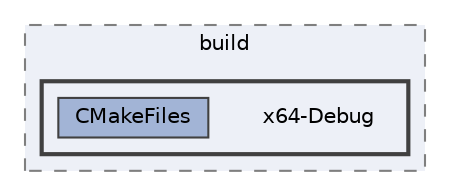 digraph "E:/Code/Skola/Su/CProg/CProg-Project/out/build/x64-Debug"
{
 // LATEX_PDF_SIZE
  bgcolor="transparent";
  edge [fontname=Helvetica,fontsize=10,labelfontname=Helvetica,labelfontsize=10];
  node [fontname=Helvetica,fontsize=10,shape=box,height=0.2,width=0.4];
  compound=true
  subgraph clusterdir_26e161bd706b689737ea0ef524ddc480 {
    graph [ bgcolor="#edf0f7", pencolor="grey50", label="build", fontname=Helvetica,fontsize=10 style="filled,dashed", URL="dir_26e161bd706b689737ea0ef524ddc480.html",tooltip=""]
  subgraph clusterdir_e3da2e21cd04b3876441f71203b18d9f {
    graph [ bgcolor="#edf0f7", pencolor="grey25", label="", fontname=Helvetica,fontsize=10 style="filled,bold", URL="dir_e3da2e21cd04b3876441f71203b18d9f.html",tooltip=""]
    dir_e3da2e21cd04b3876441f71203b18d9f [shape=plaintext, label="x64-Debug"];
  dir_08e329178fd1abe73da96f20b637b3db [label="CMakeFiles", fillcolor="#a2b4d6", color="grey25", style="filled", URL="dir_08e329178fd1abe73da96f20b637b3db.html",tooltip=""];
  }
  }
}
